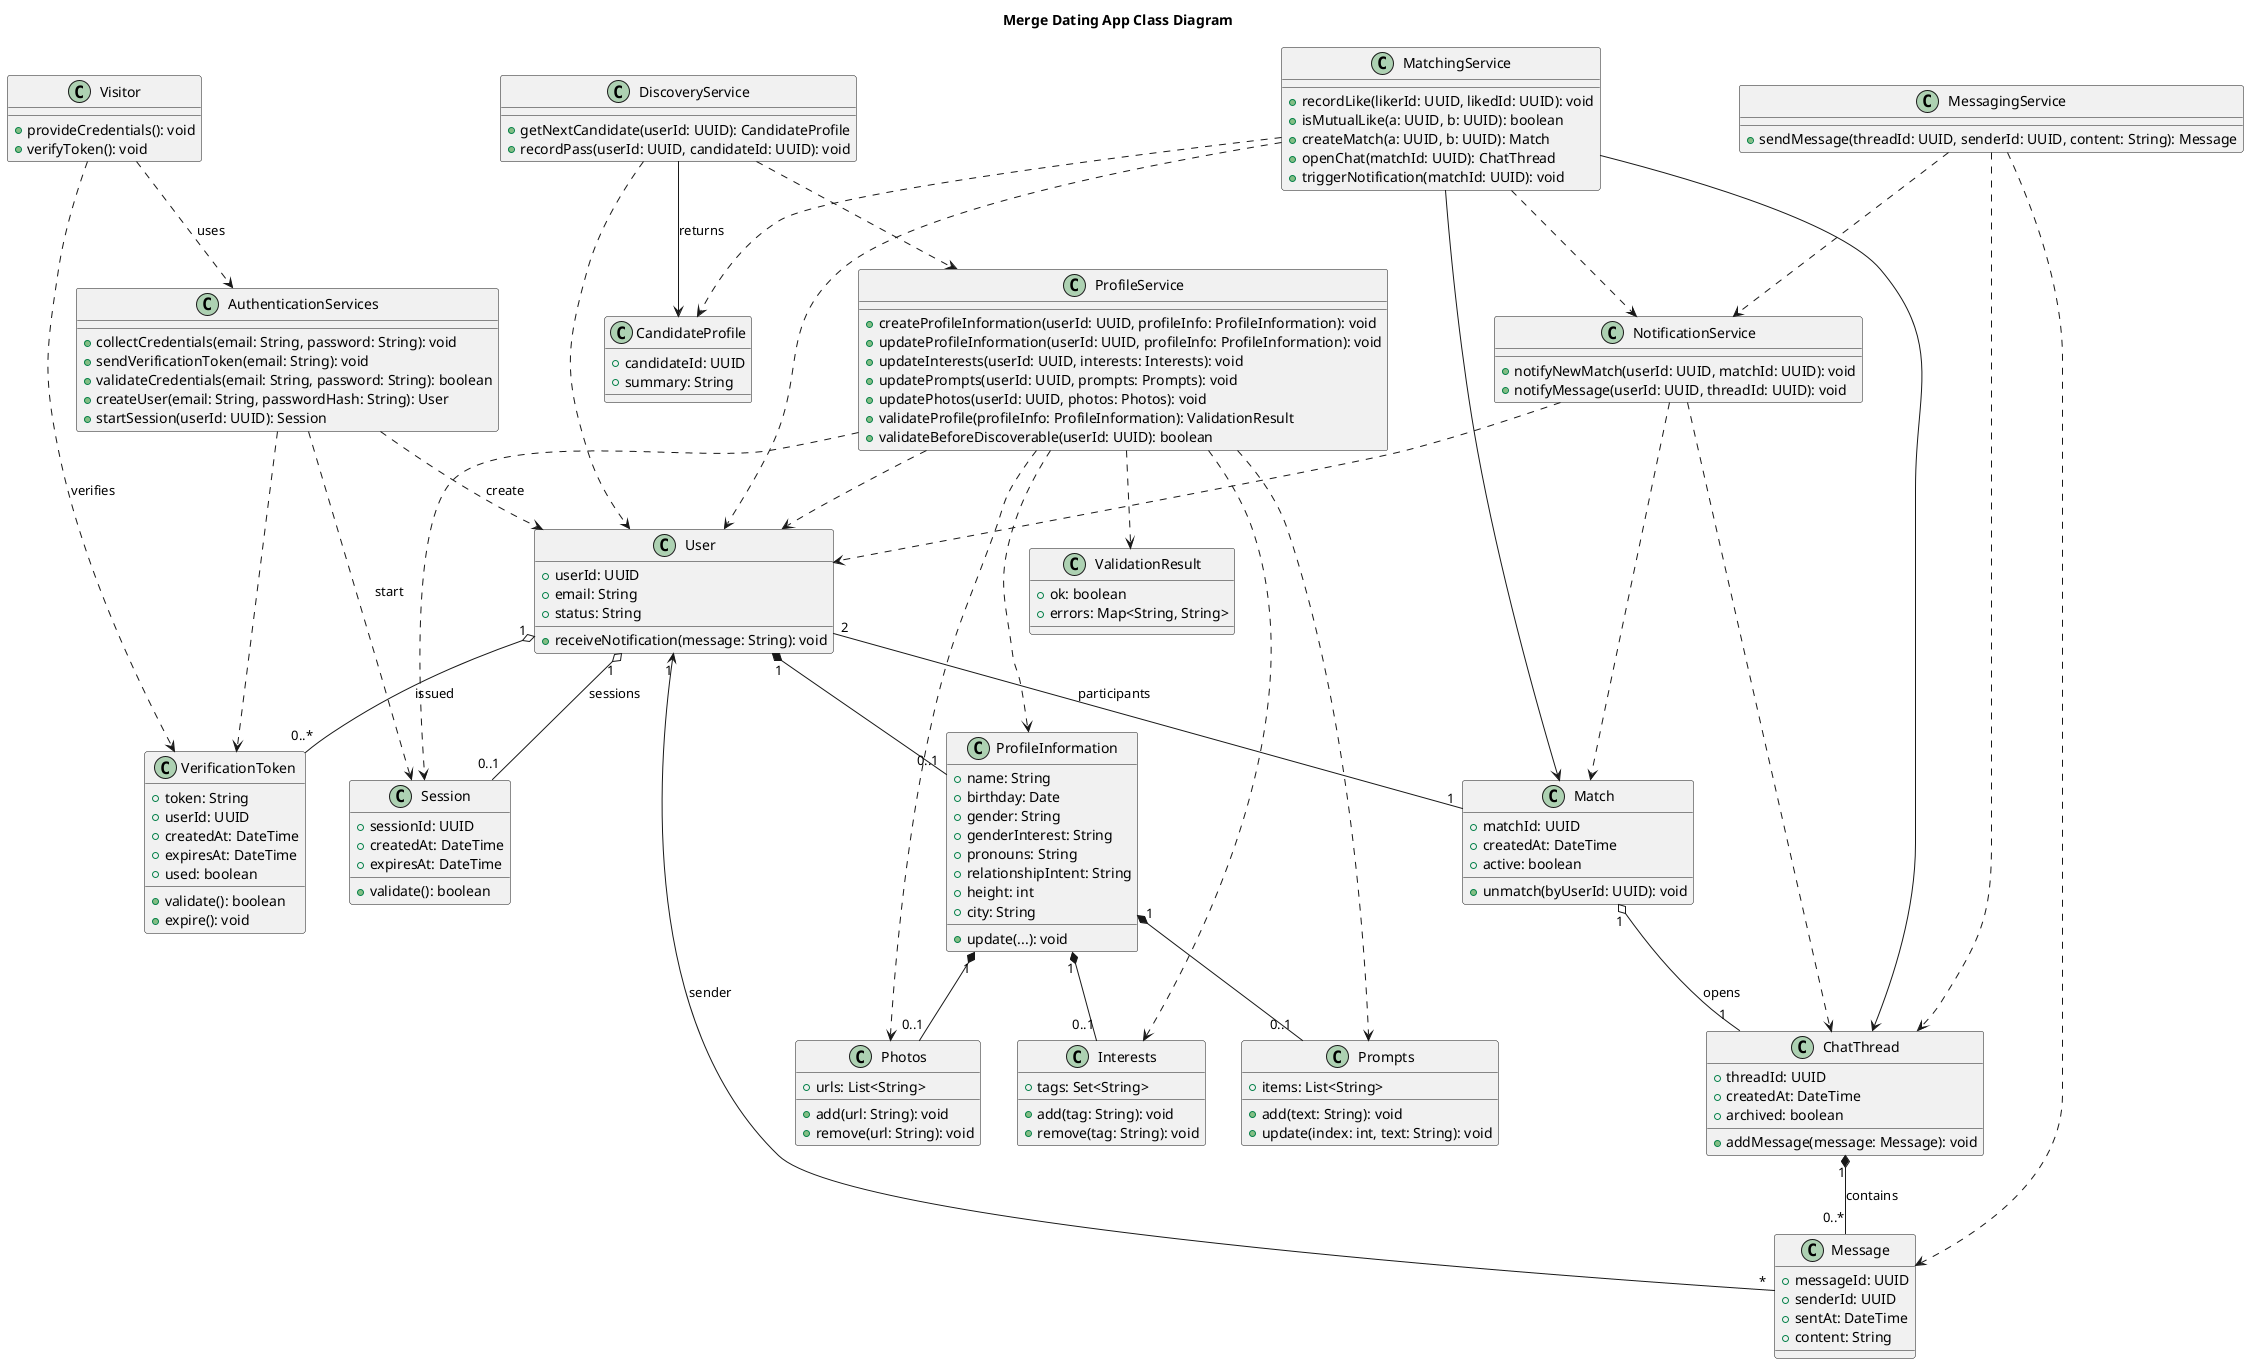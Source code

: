 @startuml
'https://plantuml.com/class-diagram

title Merge Dating App Class Diagram

class Visitor {
+provideCredentials(): void
+verifyToken(): void
}

class AuthenticationServices {
+collectCredentials(email: String, password: String): void
+sendVerificationToken(email: String): void
+validateCredentials(email: String, password: String): boolean
+createUser(email: String, passwordHash: String): User
+startSession(userId: UUID): Session
}

class VerificationToken {
+token: String
+userId: UUID
+createdAt: DateTime
+expiresAt: DateTime
+used: boolean
+validate(): boolean
+expire(): void
}

class User {
+userId: UUID
+email: String
+status: String
+receiveNotification(message: String): void
}

class Session {
+sessionId: UUID
+createdAt: DateTime
+expiresAt: DateTime
+validate(): boolean
}

class ProfileService {
+createProfileInformation(userId: UUID, profileInfo: ProfileInformation): void
+updateProfileInformation(userId: UUID, profileInfo: ProfileInformation): void
+updateInterests(userId: UUID, interests: Interests): void
+updatePrompts(userId: UUID, prompts: Prompts): void
+updatePhotos(userId: UUID, photos: Photos): void
+validateProfile(profileInfo: ProfileInformation): ValidationResult
+validateBeforeDiscoverable(userId: UUID): boolean
}

class ValidationResult {
+ok: boolean
+errors: Map<String, String>
}

class ProfileInformation {
+name: String
+birthday: Date
+gender: String
+genderInterest: String
+pronouns: String
+relationshipIntent: String
+height: int
+city: String
+update(...): void
}

class Prompts {
+items: List<String>
+add(text: String): void
+update(index: int, text: String): void
}

class Photos {
+urls: List<String>
+add(url: String): void
+remove(url: String): void
}

class Interests {
+tags: Set<String>
+add(tag: String): void
+remove(tag: String): void
}

class DiscoveryService {
+getNextCandidate(userId: UUID): CandidateProfile
+recordPass(userId: UUID, candidateId: UUID): void
}

class CandidateProfile {
+candidateId: UUID
+summary: String
}

class MatchingService {
+recordLike(likerId: UUID, likedId: UUID): void
+isMutualLike(a: UUID, b: UUID): boolean
+createMatch(a: UUID, b: UUID): Match
+openChat(matchId: UUID): ChatThread
+triggerNotification(matchId: UUID): void
}

class Match {
+matchId: UUID
+createdAt: DateTime
+active: boolean
+unmatch(byUserId: UUID): void
}

class ChatThread {
+threadId: UUID
+createdAt: DateTime
+archived: boolean
+addMessage(message: Message): void
}

class Message {
+messageId: UUID
+senderId: UUID
+sentAt: DateTime
+content: String
}

class MessagingService {
+sendMessage(threadId: UUID, senderId: UUID, content: String): Message
}

class NotificationService {
+notifyNewMatch(userId: UUID, matchId: UUID): void
+notifyMessage(userId: UUID, threadId: UUID): void
}

' Relationships

Visitor ..> AuthenticationServices: uses
Visitor ..> VerificationToken: verifies

AuthenticationServices ..> VerificationToken
AuthenticationServices ..> User: create
AuthenticationServices ..> Session: start

User "1" o-- "0..*" VerificationToken: issued
User "1" *-- "0..1" ProfileInformation
User "1" o-- "0..1" Session: sessions
User "2" -- "1" Match: participants

ProfileInformation "1" *-- "0..1" Prompts
ProfileInformation "1" *-- "0..1" Photos
ProfileInformation "1" *-- "0..1" Interests

ProfileService ..> User
ProfileService ..> Session
ProfileService ..> ProfileInformation
ProfileService ..> Prompts
ProfileService ..> Photos
ProfileService ..> Interests
ProfileService ..> ValidationResult

DiscoveryService ..> User
DiscoveryService ..> ProfileService
DiscoveryService --> CandidateProfile: returns

MatchingService ..> User
MatchingService ..> CandidateProfile
MatchingService --> Match
MatchingService --> ChatThread
MatchingService ..> NotificationService

Match "1" o-- "1" ChatThread: opens
ChatThread "1" *-- "0..*" Message: contains
Message "*" --> "1" User: sender
MessagingService ..> ChatThread
MessagingService ..> Message
MessagingService ..> NotificationService

NotificationService ..> User
NotificationService ..> Match
NotificationService ..> ChatThread
@enduml